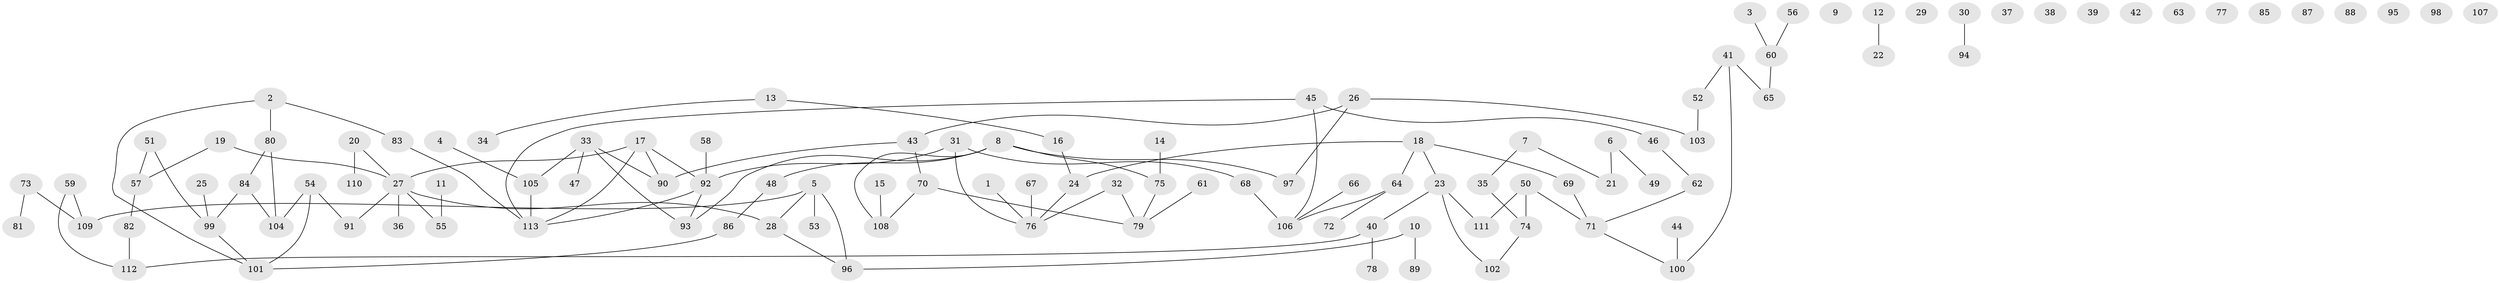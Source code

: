 // coarse degree distribution, {4: 0.10256410256410256, 3: 0.15384615384615385, 2: 0.20512820512820512, 1: 0.24358974358974358, 5: 0.07692307692307693, 0: 0.19230769230769232, 9: 0.01282051282051282, 6: 0.01282051282051282}
// Generated by graph-tools (version 1.1) at 2025/23/03/03/25 07:23:27]
// undirected, 113 vertices, 118 edges
graph export_dot {
graph [start="1"]
  node [color=gray90,style=filled];
  1;
  2;
  3;
  4;
  5;
  6;
  7;
  8;
  9;
  10;
  11;
  12;
  13;
  14;
  15;
  16;
  17;
  18;
  19;
  20;
  21;
  22;
  23;
  24;
  25;
  26;
  27;
  28;
  29;
  30;
  31;
  32;
  33;
  34;
  35;
  36;
  37;
  38;
  39;
  40;
  41;
  42;
  43;
  44;
  45;
  46;
  47;
  48;
  49;
  50;
  51;
  52;
  53;
  54;
  55;
  56;
  57;
  58;
  59;
  60;
  61;
  62;
  63;
  64;
  65;
  66;
  67;
  68;
  69;
  70;
  71;
  72;
  73;
  74;
  75;
  76;
  77;
  78;
  79;
  80;
  81;
  82;
  83;
  84;
  85;
  86;
  87;
  88;
  89;
  90;
  91;
  92;
  93;
  94;
  95;
  96;
  97;
  98;
  99;
  100;
  101;
  102;
  103;
  104;
  105;
  106;
  107;
  108;
  109;
  110;
  111;
  112;
  113;
  1 -- 76;
  2 -- 80;
  2 -- 83;
  2 -- 101;
  3 -- 60;
  4 -- 105;
  5 -- 28;
  5 -- 53;
  5 -- 96;
  5 -- 109;
  6 -- 21;
  6 -- 49;
  7 -- 21;
  7 -- 35;
  8 -- 48;
  8 -- 75;
  8 -- 93;
  8 -- 97;
  8 -- 108;
  10 -- 89;
  10 -- 96;
  11 -- 55;
  12 -- 22;
  13 -- 16;
  13 -- 34;
  14 -- 75;
  15 -- 108;
  16 -- 24;
  17 -- 27;
  17 -- 90;
  17 -- 92;
  17 -- 113;
  18 -- 23;
  18 -- 24;
  18 -- 64;
  18 -- 69;
  19 -- 27;
  19 -- 57;
  20 -- 27;
  20 -- 110;
  23 -- 40;
  23 -- 102;
  23 -- 111;
  24 -- 76;
  25 -- 99;
  26 -- 43;
  26 -- 97;
  26 -- 103;
  27 -- 28;
  27 -- 36;
  27 -- 55;
  27 -- 91;
  28 -- 96;
  30 -- 94;
  31 -- 68;
  31 -- 76;
  31 -- 92;
  32 -- 76;
  32 -- 79;
  33 -- 47;
  33 -- 90;
  33 -- 93;
  33 -- 105;
  35 -- 74;
  40 -- 78;
  40 -- 112;
  41 -- 52;
  41 -- 65;
  41 -- 100;
  43 -- 70;
  43 -- 90;
  44 -- 100;
  45 -- 46;
  45 -- 106;
  45 -- 113;
  46 -- 62;
  48 -- 86;
  50 -- 71;
  50 -- 74;
  50 -- 111;
  51 -- 57;
  51 -- 99;
  52 -- 103;
  54 -- 91;
  54 -- 101;
  54 -- 104;
  56 -- 60;
  57 -- 82;
  58 -- 92;
  59 -- 109;
  59 -- 112;
  60 -- 65;
  61 -- 79;
  62 -- 71;
  64 -- 72;
  64 -- 106;
  66 -- 106;
  67 -- 76;
  68 -- 106;
  69 -- 71;
  70 -- 79;
  70 -- 108;
  71 -- 100;
  73 -- 81;
  73 -- 109;
  74 -- 102;
  75 -- 79;
  80 -- 84;
  80 -- 104;
  82 -- 112;
  83 -- 113;
  84 -- 99;
  84 -- 104;
  86 -- 101;
  92 -- 93;
  92 -- 113;
  99 -- 101;
  105 -- 113;
}
